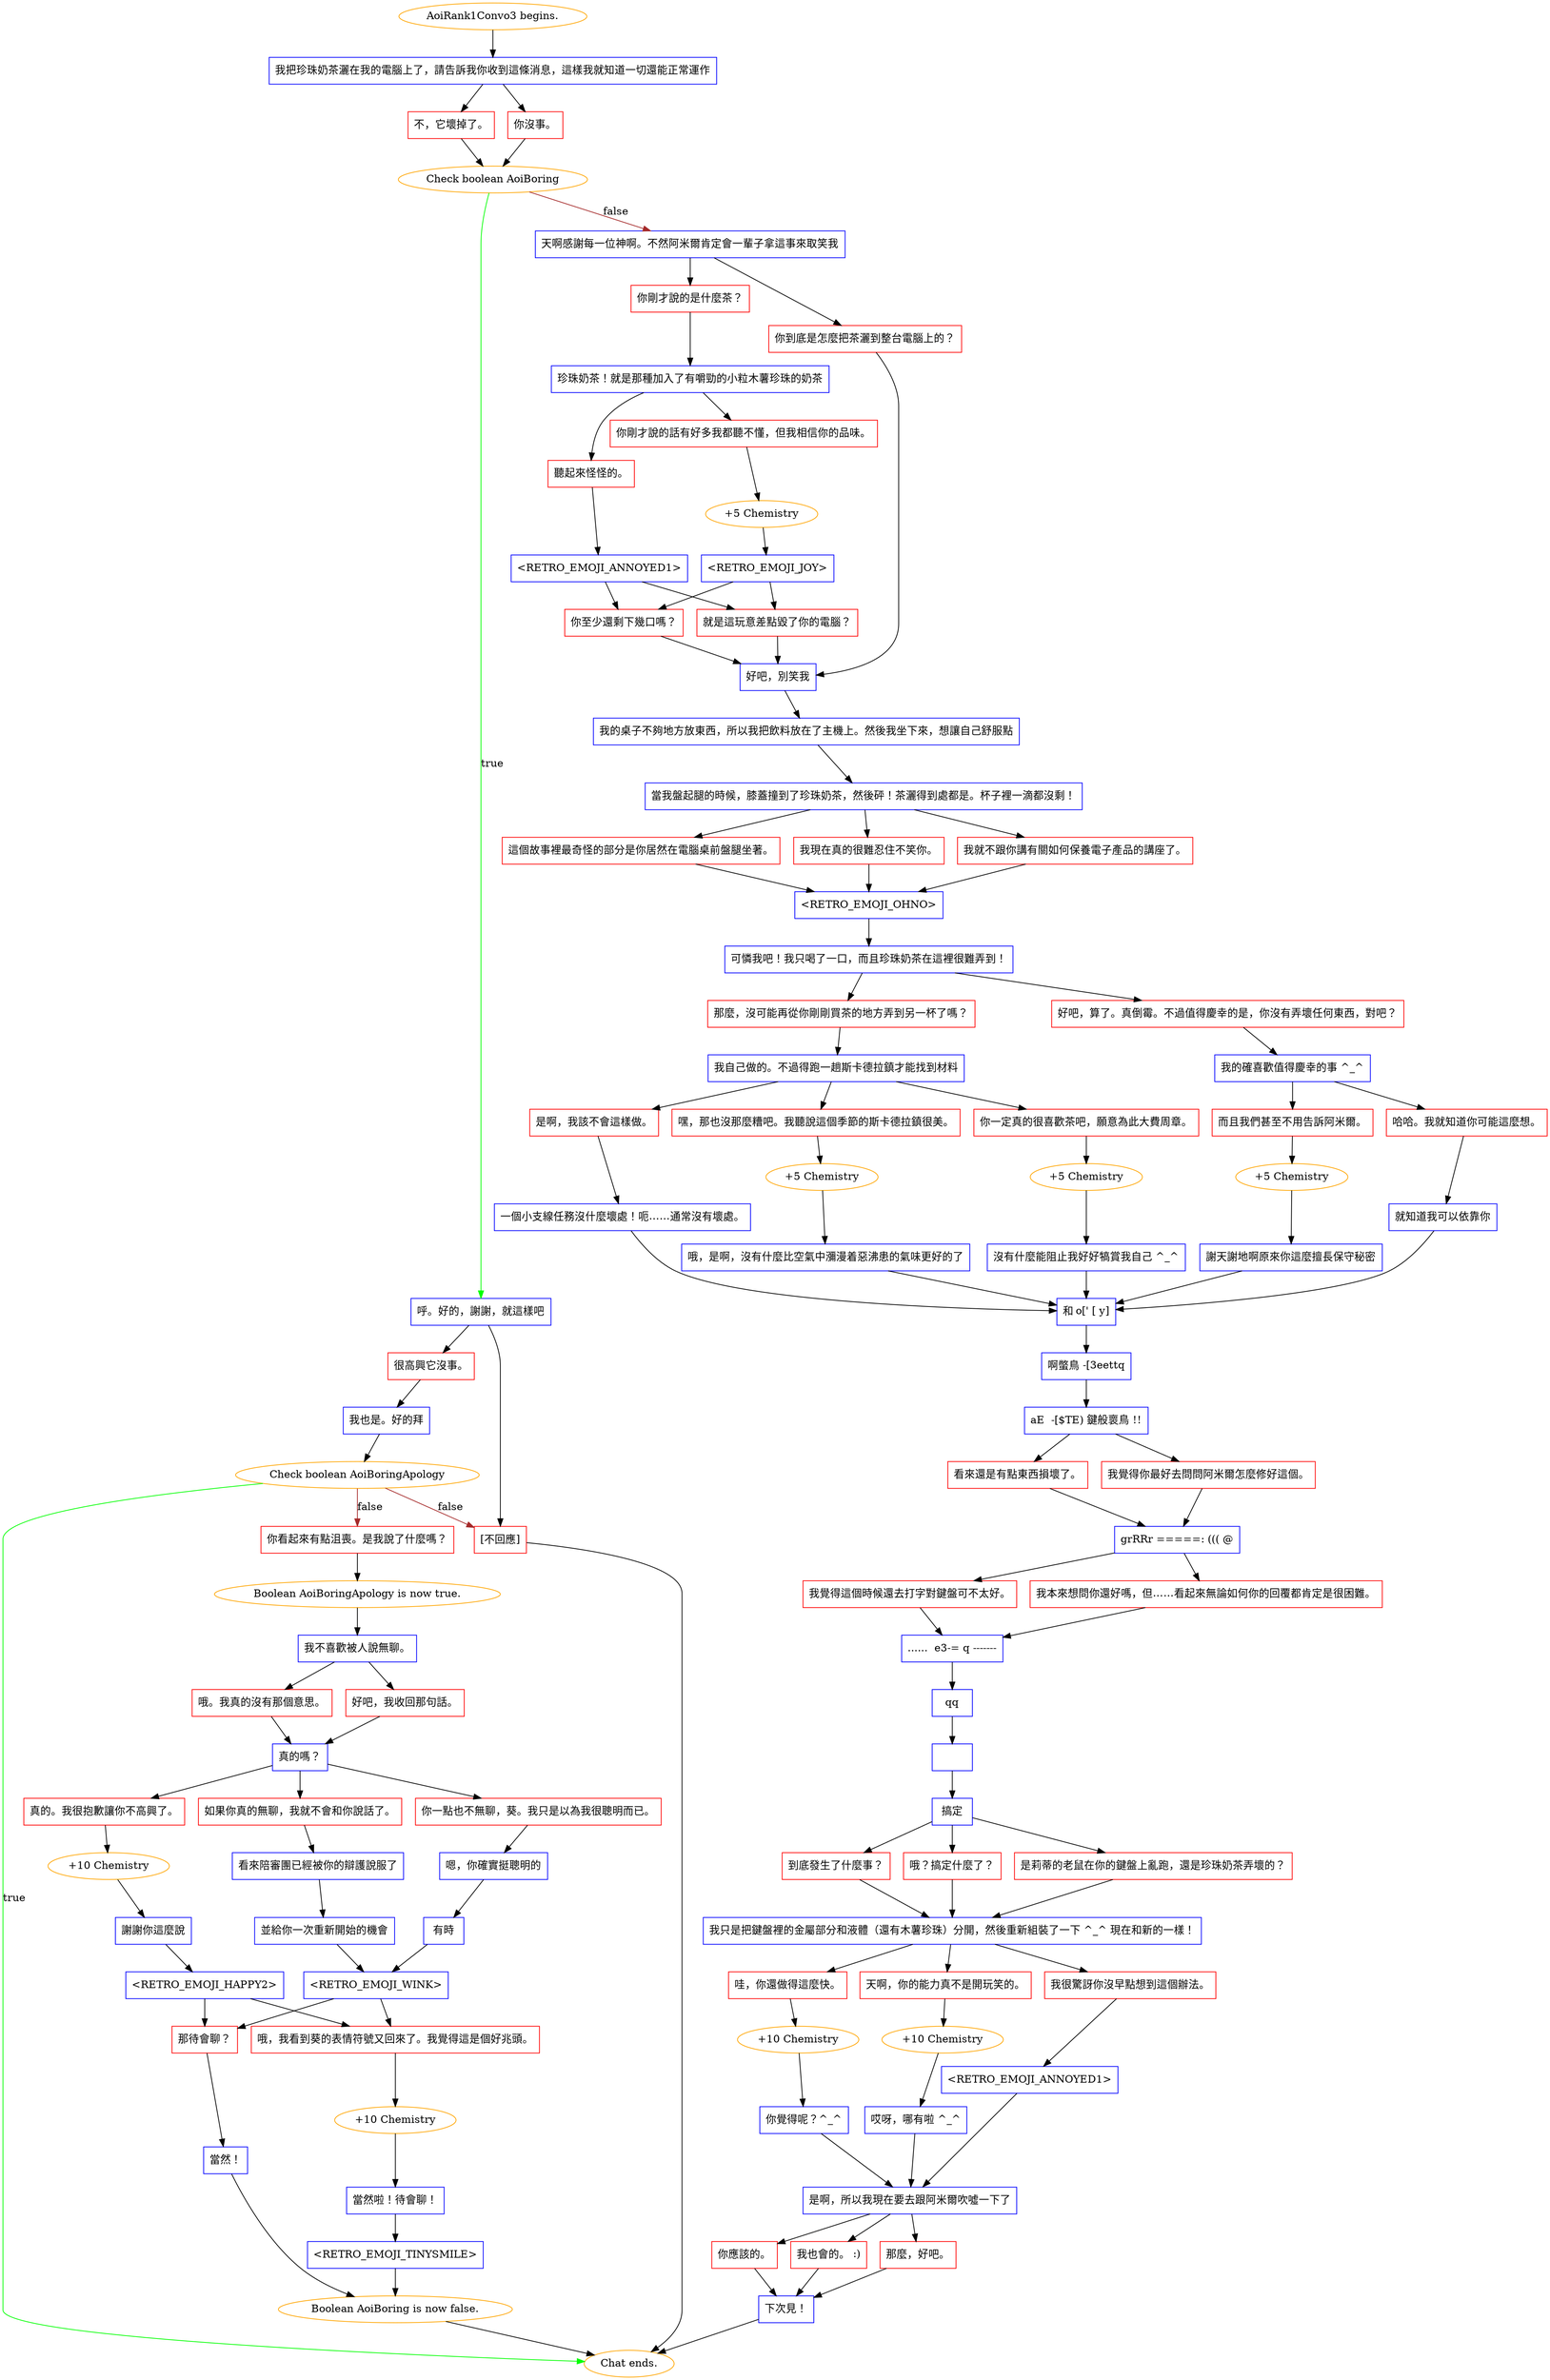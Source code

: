 digraph {
	"AoiRank1Convo3 begins." [color=orange];
		"AoiRank1Convo3 begins." -> j1025601265;
	j1025601265 [label="我把珍珠奶茶灑在我的電腦上了，請告訴我你收到這條消息，這樣我就知道一切還能正常運作",shape=box,color=blue];
		j1025601265 -> j1564195354;
		j1025601265 -> j3585417761;
	j1564195354 [label="不，它壞掉了。",shape=box,color=red];
		j1564195354 -> j466818087;
	j3585417761 [label="你沒事。",shape=box,color=red];
		j3585417761 -> j466818087;
	j466818087 [label="Check boolean AoiBoring",color=orange];
		j466818087 -> j2107213784 [label=true,color=green];
		j466818087 -> j2476213452 [label=false,color=brown];
	j2107213784 [label="呼。好的，謝謝，就這樣吧",shape=box,color=blue];
		j2107213784 -> j3214347252;
		j2107213784 -> j3233129582;
	j2476213452 [label="天啊感謝每一位神啊。不然阿米爾肯定會一輩子拿這事來取笑我",shape=box,color=blue];
		j2476213452 -> j3310059546;
		j2476213452 -> j120453295;
	j3214347252 [label="很高興它沒事。",shape=box,color=red];
		j3214347252 -> j3892273758;
	j3233129582 [label="[不回應]",shape=box,color=red];
		j3233129582 -> "Chat ends.";
	j3310059546 [label="你剛才說的是什麼茶？",shape=box,color=red];
		j3310059546 -> j1610410681;
	j120453295 [label="你到底是怎麼把茶灑到整台電腦上的？",shape=box,color=red];
		j120453295 -> j359220378;
	j3892273758 [label="我也是。好的拜",shape=box,color=blue];
		j3892273758 -> j507259823;
	"Chat ends." [color=orange];
	j1610410681 [label="珍珠奶茶！就是那種加入了有嚼勁的小粒木薯珍珠的奶茶",shape=box,color=blue];
		j1610410681 -> j4134326798;
		j1610410681 -> j1271937360;
	j359220378 [label="好吧，別笑我",shape=box,color=blue];
		j359220378 -> j1900833829;
	j507259823 [label="Check boolean AoiBoringApology",color=orange];
		j507259823 -> "Chat ends." [label=true,color=green];
		j507259823 -> j2460683595 [label=false,color=brown];
		j507259823 -> j3233129582 [label=false,color=brown];
	j4134326798 [label="你剛才說的話有好多我都聽不懂，但我相信你的品味。",shape=box,color=red];
		j4134326798 -> j4263710504;
	j1271937360 [label="聽起來怪怪的。",shape=box,color=red];
		j1271937360 -> j1262956394;
	j1900833829 [label="我的桌子不夠地方放東西，所以我把飲料放在了主機上。然後我坐下來，想讓自己舒服點",shape=box,color=blue];
		j1900833829 -> j2965370501;
	j2460683595 [label="你看起來有點沮喪。是我說了什麼嗎？",shape=box,color=red];
		j2460683595 -> j1930720763;
	j4263710504 [label="+5 Chemistry",color=orange];
		j4263710504 -> j697122288;
	j1262956394 [label="<RETRO_EMOJI_ANNOYED1>",shape=box,color=blue];
		j1262956394 -> j55138100;
		j1262956394 -> j939281129;
	j2965370501 [label="當我盤起腿的時候，膝蓋撞到了珍珠奶茶，然後砰！茶灑得到處都是。杯子裡一滴都沒剩！",shape=box,color=blue];
		j2965370501 -> j2810017041;
		j2965370501 -> j2636346644;
		j2965370501 -> j2945396543;
	j1930720763 [label="Boolean AoiBoringApology is now true.",color=orange];
		j1930720763 -> j1778731198;
	j697122288 [label="<RETRO_EMOJI_JOY>",shape=box,color=blue];
		j697122288 -> j55138100;
		j697122288 -> j939281129;
	j55138100 [label="你至少還剩下幾口嗎？",shape=box,color=red];
		j55138100 -> j359220378;
	j939281129 [label="就是這玩意差點毀了你的電腦？",shape=box,color=red];
		j939281129 -> j359220378;
	j2810017041 [label="這個故事裡最奇怪的部分是你居然在電腦桌前盤腿坐著。",shape=box,color=red];
		j2810017041 -> j1756385596;
	j2636346644 [label="我現在真的很難忍住不笑你。",shape=box,color=red];
		j2636346644 -> j1756385596;
	j2945396543 [label="我就不跟你講有關如何保養電子產品的講座了。",shape=box,color=red];
		j2945396543 -> j1756385596;
	j1778731198 [label="我不喜歡被人說無聊。",shape=box,color=blue];
		j1778731198 -> j3504050079;
		j1778731198 -> j1445903907;
	j1756385596 [label="<RETRO_EMOJI_OHNO>",shape=box,color=blue];
		j1756385596 -> j3979599335;
	j3504050079 [label="哦。我真的沒有那個意思。",shape=box,color=red];
		j3504050079 -> j2196841362;
	j1445903907 [label="好吧，我收回那句話。",shape=box,color=red];
		j1445903907 -> j2196841362;
	j3979599335 [label="可憐我吧！我只喝了一口，而且珍珠奶茶在這裡很難弄到！",shape=box,color=blue];
		j3979599335 -> j1867859226;
		j3979599335 -> j3687404138;
	j2196841362 [label="真的嗎？",shape=box,color=blue];
		j2196841362 -> j3243590377;
		j2196841362 -> j3602513800;
		j2196841362 -> j1114108610;
	j1867859226 [label="那麼，沒可能再從你剛剛買茶的地方弄到另一杯了嗎？",shape=box,color=red];
		j1867859226 -> j213035324;
	j3687404138 [label="好吧，算了。真倒霉。不過值得慶幸的是，你沒有弄壞任何東西，對吧？",shape=box,color=red];
		j3687404138 -> j713213582;
	j3243590377 [label="真的。我很抱歉讓你不高興了。",shape=box,color=red];
		j3243590377 -> j50348157;
	j3602513800 [label="你一點也不無聊，葵。我只是以為我很聰明而已。",shape=box,color=red];
		j3602513800 -> j3877849879;
	j1114108610 [label="如果你真的無聊，我就不會和你說話了。",shape=box,color=red];
		j1114108610 -> j2872007223;
	j213035324 [label="我自己做的。不過得跑一趟斯卡德拉鎮才能找到材料",shape=box,color=blue];
		j213035324 -> j1741552126;
		j213035324 -> j510778252;
		j213035324 -> j1400286799;
	j713213582 [label="我的確喜歡值得慶幸的事 ^_^",shape=box,color=blue];
		j713213582 -> j83434371;
		j713213582 -> j4002981213;
	j50348157 [label="+10 Chemistry",color=orange];
		j50348157 -> j478018973;
	j3877849879 [label="嗯，你確實挺聰明的",shape=box,color=blue];
		j3877849879 -> j351520192;
	j2872007223 [label="看來陪審團已經被你的辯護說服了",shape=box,color=blue];
		j2872007223 -> j204204357;
	j1741552126 [label="是啊，我該不會這樣做。",shape=box,color=red];
		j1741552126 -> j3866572972;
	j510778252 [label="嘿，那也沒那麼糟吧。我聽說這個季節的斯卡德拉鎮很美。",shape=box,color=red];
		j510778252 -> j2662800957;
	j1400286799 [label="你一定真的很喜歡茶吧，願意為此大費周章。",shape=box,color=red];
		j1400286799 -> j1366437160;
	j83434371 [label="而且我們甚至不用告訴阿米爾。",shape=box,color=red];
		j83434371 -> j3546874750;
	j4002981213 [label="哈哈。我就知道你可能這麼想。",shape=box,color=red];
		j4002981213 -> j2024814649;
	j478018973 [label="謝謝你這麼說",shape=box,color=blue];
		j478018973 -> j1744079936;
	j351520192 [label="有時",shape=box,color=blue];
		j351520192 -> j3799560398;
	j204204357 [label="並給你一次重新開始的機會",shape=box,color=blue];
		j204204357 -> j3799560398;
	j3866572972 [label="一個小支線任務沒什麼壞處！呃……通常沒有壞處。",shape=box,color=blue];
		j3866572972 -> j3381717517;
	j2662800957 [label="+5 Chemistry",color=orange];
		j2662800957 -> j4288523739;
	j1366437160 [label="+5 Chemistry",color=orange];
		j1366437160 -> j2889753701;
	j3546874750 [label="+5 Chemistry",color=orange];
		j3546874750 -> j3859635543;
	j2024814649 [label="就知道我可以依靠你",shape=box,color=blue];
		j2024814649 -> j3381717517;
	j1744079936 [label="<RETRO_EMOJI_HAPPY2>",shape=box,color=blue];
		j1744079936 -> j1244891959;
		j1744079936 -> j490186539;
	j3799560398 [label="<RETRO_EMOJI_WINK>",shape=box,color=blue];
		j3799560398 -> j1244891959;
		j3799560398 -> j490186539;
	j3381717517 [label="和 o[' [ y]",shape=box,color=blue];
		j3381717517 -> j1113026924;
	j4288523739 [label="哦，是啊，沒有什麼比空氣中瀰漫着惡沸患的氣味更好的了",shape=box,color=blue];
		j4288523739 -> j3381717517;
	j2889753701 [label="沒有什麼能阻止我好好犒賞我自己 ^_^",shape=box,color=blue];
		j2889753701 -> j3381717517;
	j3859635543 [label="謝天謝地啊原來你這麼擅長保守秘密",shape=box,color=blue];
		j3859635543 -> j3381717517;
	j1244891959 [label="那待會聊？",shape=box,color=red];
		j1244891959 -> j2769252710;
	j490186539 [label="哦，我看到葵的表情符號又回來了。我覺得這是個好兆頭。",shape=box,color=red];
		j490186539 -> j3176001180;
	j1113026924 [label="啊蟞鳥 -[3eettq",shape=box,color=blue];
		j1113026924 -> j1700203352;
	j2769252710 [label="當然！",shape=box,color=blue];
		j2769252710 -> j2581611291;
	j3176001180 [label="+10 Chemistry",color=orange];
		j3176001180 -> j3764454846;
	j1700203352 [label="aE  -[$TE) 鍵般褱鳥 !!",shape=box,color=blue];
		j1700203352 -> j2918541633;
		j1700203352 -> j4060043122;
	j2581611291 [label="Boolean AoiBoring is now false.",color=orange];
		j2581611291 -> "Chat ends.";
	j3764454846 [label="當然啦！待會聊！",shape=box,color=blue];
		j3764454846 -> j153386734;
	j2918541633 [label="看來還是有點東西損壞了。",shape=box,color=red];
		j2918541633 -> j1469152854;
	j4060043122 [label="我覺得你最好去問問阿米爾怎麼修好這個。",shape=box,color=red];
		j4060043122 -> j1469152854;
	j153386734 [label="<RETRO_EMOJI_TINYSMILE>",shape=box,color=blue];
		j153386734 -> j2581611291;
	j1469152854 [label="grRRr =====: ((( @",shape=box,color=blue];
		j1469152854 -> j1289704361;
		j1469152854 -> j2426935591;
	j1289704361 [label="我覺得這個時候還去打字對鍵盤可不太好。",shape=box,color=red];
		j1289704361 -> j894258651;
	j2426935591 [label="我本來想問你還好嗎，但……看起來無論如何你的回覆都肯定是很困難。",shape=box,color=red];
		j2426935591 -> j894258651;
	j894258651 [label="......  e3-= q -------",shape=box,color=blue];
		j894258651 -> j2387367438;
	j2387367438 [label="qq",shape=box,color=blue];
		j2387367438 -> j2821534761;
	j2821534761 [label=" ",shape=box,color=blue];
		j2821534761 -> j1576990733;
	j1576990733 [label="搞定",shape=box,color=blue];
		j1576990733 -> j2984217609;
		j1576990733 -> j4229630089;
		j1576990733 -> j3243738051;
	j2984217609 [label="到底發生了什麼事？",shape=box,color=red];
		j2984217609 -> j718024933;
	j4229630089 [label="哦？搞定什麼了？",shape=box,color=red];
		j4229630089 -> j718024933;
	j3243738051 [label="是莉蒂的老鼠在你的鍵盤上亂跑，還是珍珠奶茶弄壞的？",shape=box,color=red];
		j3243738051 -> j718024933;
	j718024933 [label="我只是把鍵盤裡的金屬部分和液體（還有木薯珍珠）分開，然後重新組裝了一下 ^_^ 現在和新的一樣！",shape=box,color=blue];
		j718024933 -> j3551658776;
		j718024933 -> j1368694302;
		j718024933 -> j2514496871;
	j3551658776 [label="哇，你還做得這麼快。",shape=box,color=red];
		j3551658776 -> j638058781;
	j1368694302 [label="天啊，你的能力真不是開玩笑的。",shape=box,color=red];
		j1368694302 -> j3431578877;
	j2514496871 [label="我很驚訝你沒早點想到這個辦法。",shape=box,color=red];
		j2514496871 -> j2741883345;
	j638058781 [label="+10 Chemistry",color=orange];
		j638058781 -> j2005938482;
	j3431578877 [label="+10 Chemistry",color=orange];
		j3431578877 -> j3784328089;
	j2741883345 [label="<RETRO_EMOJI_ANNOYED1>",shape=box,color=blue];
		j2741883345 -> j3799309520;
	j2005938482 [label="你覺得呢？^_^",shape=box,color=blue];
		j2005938482 -> j3799309520;
	j3784328089 [label="哎呀，哪有啦 ^_^",shape=box,color=blue];
		j3784328089 -> j3799309520;
	j3799309520 [label="是啊，所以我現在要去跟阿米爾吹噓一下了",shape=box,color=blue];
		j3799309520 -> j629463143;
		j3799309520 -> j2633603460;
		j3799309520 -> j3646501376;
	j629463143 [label="你應該的。",shape=box,color=red];
		j629463143 -> j806390394;
	j2633603460 [label="我也會的。 :)",shape=box,color=red];
		j2633603460 -> j806390394;
	j3646501376 [label="那麼，好吧。",shape=box,color=red];
		j3646501376 -> j806390394;
	j806390394 [label="下次見！",shape=box,color=blue];
		j806390394 -> "Chat ends.";
}